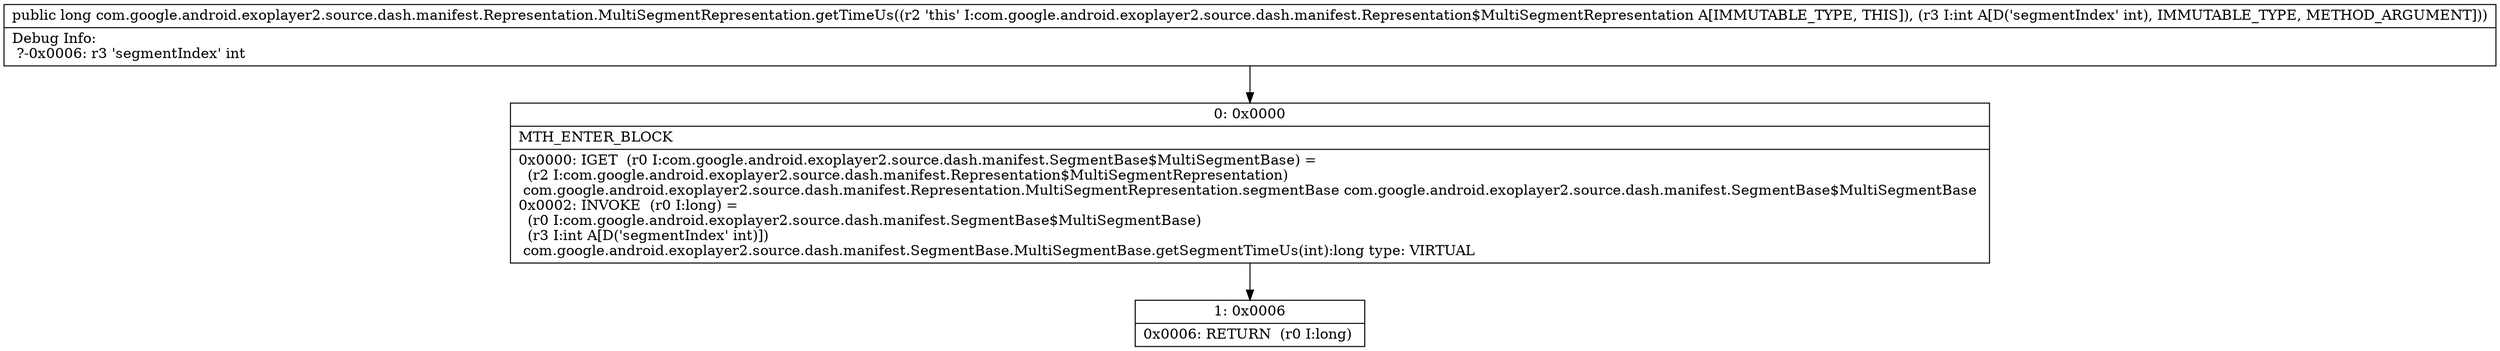 digraph "CFG forcom.google.android.exoplayer2.source.dash.manifest.Representation.MultiSegmentRepresentation.getTimeUs(I)J" {
Node_0 [shape=record,label="{0\:\ 0x0000|MTH_ENTER_BLOCK\l|0x0000: IGET  (r0 I:com.google.android.exoplayer2.source.dash.manifest.SegmentBase$MultiSegmentBase) = \l  (r2 I:com.google.android.exoplayer2.source.dash.manifest.Representation$MultiSegmentRepresentation)\l com.google.android.exoplayer2.source.dash.manifest.Representation.MultiSegmentRepresentation.segmentBase com.google.android.exoplayer2.source.dash.manifest.SegmentBase$MultiSegmentBase \l0x0002: INVOKE  (r0 I:long) = \l  (r0 I:com.google.android.exoplayer2.source.dash.manifest.SegmentBase$MultiSegmentBase)\l  (r3 I:int A[D('segmentIndex' int)])\l com.google.android.exoplayer2.source.dash.manifest.SegmentBase.MultiSegmentBase.getSegmentTimeUs(int):long type: VIRTUAL \l}"];
Node_1 [shape=record,label="{1\:\ 0x0006|0x0006: RETURN  (r0 I:long) \l}"];
MethodNode[shape=record,label="{public long com.google.android.exoplayer2.source.dash.manifest.Representation.MultiSegmentRepresentation.getTimeUs((r2 'this' I:com.google.android.exoplayer2.source.dash.manifest.Representation$MultiSegmentRepresentation A[IMMUTABLE_TYPE, THIS]), (r3 I:int A[D('segmentIndex' int), IMMUTABLE_TYPE, METHOD_ARGUMENT]))  | Debug Info:\l  ?\-0x0006: r3 'segmentIndex' int\l}"];
MethodNode -> Node_0;
Node_0 -> Node_1;
}


